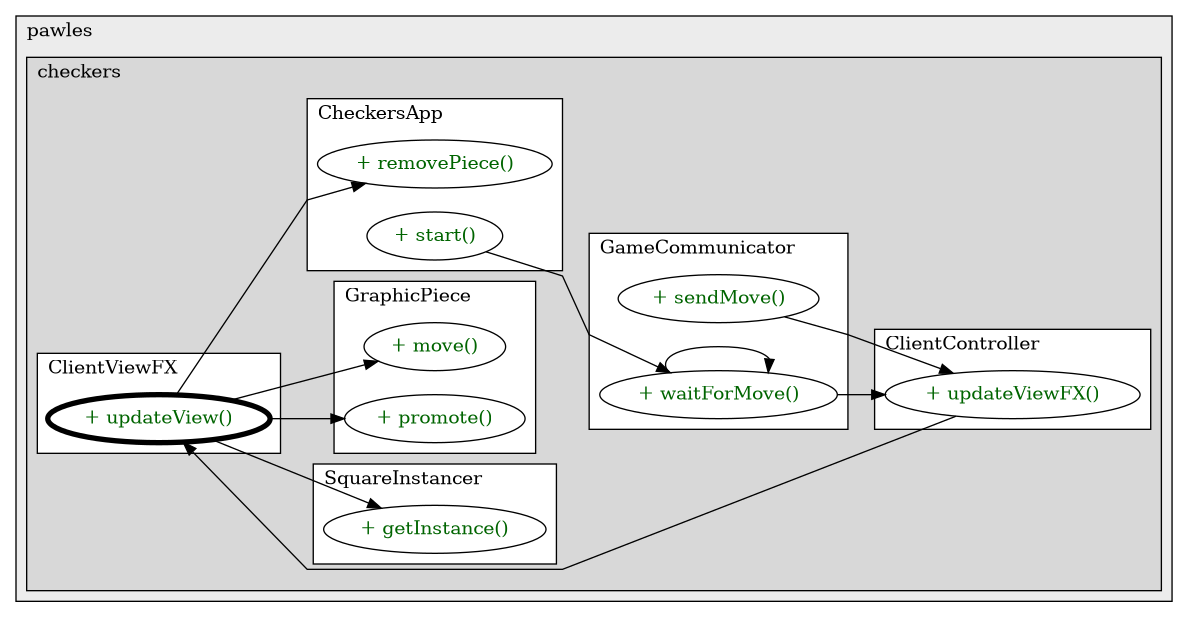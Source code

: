 @startuml

/' diagram meta data start
config=CallConfiguration;
{
  "rootMethod": "org.pawles.checkers.checkers.ClientViewFX#updateView(Board)",
  "projectClassification": {
    "searchMode": "OpenProject", // OpenProject, AllProjects
    "includedProjects": "",
    "pathEndKeywords": "*.impl",
    "isClientPath": "",
    "isClientName": "",
    "isTestPath": "",
    "isTestName": "",
    "isMappingPath": "",
    "isMappingName": "",
    "isDataAccessPath": "",
    "isDataAccessName": "",
    "isDataStructurePath": "",
    "isDataStructureName": "",
    "isInterfaceStructuresPath": "",
    "isInterfaceStructuresName": "",
    "isEntryPointPath": "",
    "isEntryPointName": "",
    "treatFinalFieldsAsMandatory": false
  },
  "graphRestriction": {
    "classPackageExcludeFilter": "",
    "classPackageIncludeFilter": "",
    "classNameExcludeFilter": "",
    "classNameIncludeFilter": "",
    "methodNameExcludeFilter": "",
    "methodNameIncludeFilter": "",
    "removeByInheritance": "", // inheritance/annotation based filtering is done in a second step
    "removeByAnnotation": "",
    "removeByClassPackage": "", // cleanup the graph after inheritance/annotation based filtering is done
    "removeByClassName": "",
    "cutMappings": false,
    "cutEnum": true,
    "cutTests": true,
    "cutClient": true,
    "cutDataAccess": true,
    "cutInterfaceStructures": true,
    "cutDataStructures": true,
    "cutGetterAndSetter": true,
    "cutConstructors": true
  },
  "graphTraversal": {
    "forwardDepth": 3,
    "backwardDepth": 3,
    "classPackageExcludeFilter": "",
    "classPackageIncludeFilter": "",
    "classNameExcludeFilter": "",
    "classNameIncludeFilter": "",
    "methodNameExcludeFilter": "",
    "methodNameIncludeFilter": "",
    "hideMappings": false,
    "hideDataStructures": false,
    "hidePrivateMethods": true,
    "hideInterfaceCalls": true, // indirection: implementation -> interface (is hidden) -> implementation
    "onlyShowApplicationEntryPoints": false, // root node is included
    "useMethodCallsForStructureDiagram": "ForwardOnly" // ForwardOnly, BothDirections, No
  },
  "details": {
    "aggregation": "GroupByClass", // ByClass, GroupByClass, None
    "showMethodParametersTypes": false,
    "showMethodParametersNames": false,
    "showMethodReturnType": false,
    "showPackageLevels": 2,
    "showCallOrder": false,
    "edgeMode": "MethodsOnly", // TypesOnly, MethodsOnly, TypesAndMethods, MethodsAndDirectTypeUsage
    "showDetailedClassStructure": false
  },
  "rootClass": "org.pawles.checkers.checkers.ClientViewFX",
  "extensionCallbackMethod": "" // qualified.class.name#methodName - signature: public static String method(String)
}
diagram meta data end '/



digraph g {
    rankdir="LR"
    splines=polyline
    

'nodes 
subgraph cluster_995268684 { 
   	label=pawles
	labeljust=l
	fillcolor="#ececec"
	style=filled
   
   subgraph cluster_2114002008 { 
   	label=checkers
	labeljust=l
	fillcolor="#d8d8d8"
	style=filled
   
   subgraph cluster_1144678134 { 
   	label=ClientController
	labeljust=l
	fillcolor=white
	style=filled
   
   ClientController639122325XXXupdateViewFX0[
	label="+ updateViewFX()"
	style=filled
	fillcolor=white
	tooltip="ClientController

&#10;  draw the current board in JavaFX&#10; "
	fontcolor=darkgreen
];
} 

subgraph cluster_1208457742 { 
   	label=ClientViewFX
	labeljust=l
	fillcolor=white
	style=filled
   
   ClientViewFX612257790XXXupdateView64356038[
	label="+ updateView()"
	style=filled
	fillcolor=white
	tooltip="ClientViewFX

&#10;  updates the FX view of the game board&#10;  @param board current state of the board&#10; "
	penwidth=4
	fontcolor=darkgreen
];
} 

subgraph cluster_1211231302 { 
   	label=SquareInstancer
	labeljust=l
	fillcolor=white
	style=filled
   
   SquareInstancer858191756XXXgetInstance515322732[
	label="+ getInstance()"
	style=filled
	fillcolor=white
	tooltip="SquareInstancer

null"
	fontcolor=darkgreen
];
} 

subgraph cluster_1885672694 { 
   	label=GraphicPiece
	labeljust=l
	fillcolor=white
	style=filled
   
   GraphicPiece612257790XXXmove1810807491[
	label="+ move()"
	style=filled
	fillcolor=white
	tooltip="GraphicPiece

&#10;  moves the piece on the board&#10;  @param dest square to move to&#10; "
	fontcolor=darkgreen
];

GraphicPiece612257790XXXpromote0[
	label="+ promote()"
	style=filled
	fillcolor=white
	tooltip="GraphicPiece

&#10;  visually promotes the piece into a king&#10; "
	fontcolor=darkgreen
];
} 

subgraph cluster_2118178771 { 
   	label=CheckersApp
	labeljust=l
	fillcolor=white
	style=filled
   
   CheckersApp612257790XXXremovePiece1901186310[
	label="+ removePiece()"
	style=filled
	fillcolor=white
	tooltip="CheckersApp

&#10;  removes a single piece&#10;  @param piece piece to remove&#10; "
	fontcolor=darkgreen
];

CheckersApp612257790XXXstart80204510[
	label="+ start()"
	style=filled
	fillcolor=white
	tooltip="CheckersApp

null"
	fontcolor=darkgreen
];
} 

subgraph cluster_788877482 { 
   	label=GameCommunicator
	labeljust=l
	fillcolor=white
	style=filled
   
   GameCommunicator639122325XXXsendMove992535570[
	label="+ sendMove()"
	style=filled
	fillcolor=white
	tooltip="GameCommunicator

&#10;  sends the move to the server and applies if it is correct&#10;  @param curr square to move from&#10;  @param dest square to move to&#10;  @return true if the move was correct; false otherwise&#10; "
	fontcolor=darkgreen
];

GameCommunicator639122325XXXwaitForMove0[
	label="+ waitForMove()"
	style=filled
	fillcolor=white
	tooltip="GameCommunicator

&#10;  waits for the opponent's move from the server and applies it&#10; "
	fontcolor=darkgreen
];
} 
} 
} 

'edges    
CheckersApp612257790XXXstart80204510 -> GameCommunicator639122325XXXwaitForMove0;
ClientController639122325XXXupdateViewFX0 -> ClientViewFX612257790XXXupdateView64356038;
ClientViewFX612257790XXXupdateView64356038 -> CheckersApp612257790XXXremovePiece1901186310;
ClientViewFX612257790XXXupdateView64356038 -> GraphicPiece612257790XXXmove1810807491;
ClientViewFX612257790XXXupdateView64356038 -> GraphicPiece612257790XXXpromote0;
ClientViewFX612257790XXXupdateView64356038 -> SquareInstancer858191756XXXgetInstance515322732;
GameCommunicator639122325XXXsendMove992535570 -> ClientController639122325XXXupdateViewFX0;
GameCommunicator639122325XXXwaitForMove0 -> ClientController639122325XXXupdateViewFX0;
GameCommunicator639122325XXXwaitForMove0 -> GameCommunicator639122325XXXwaitForMove0;
    
}
@enduml